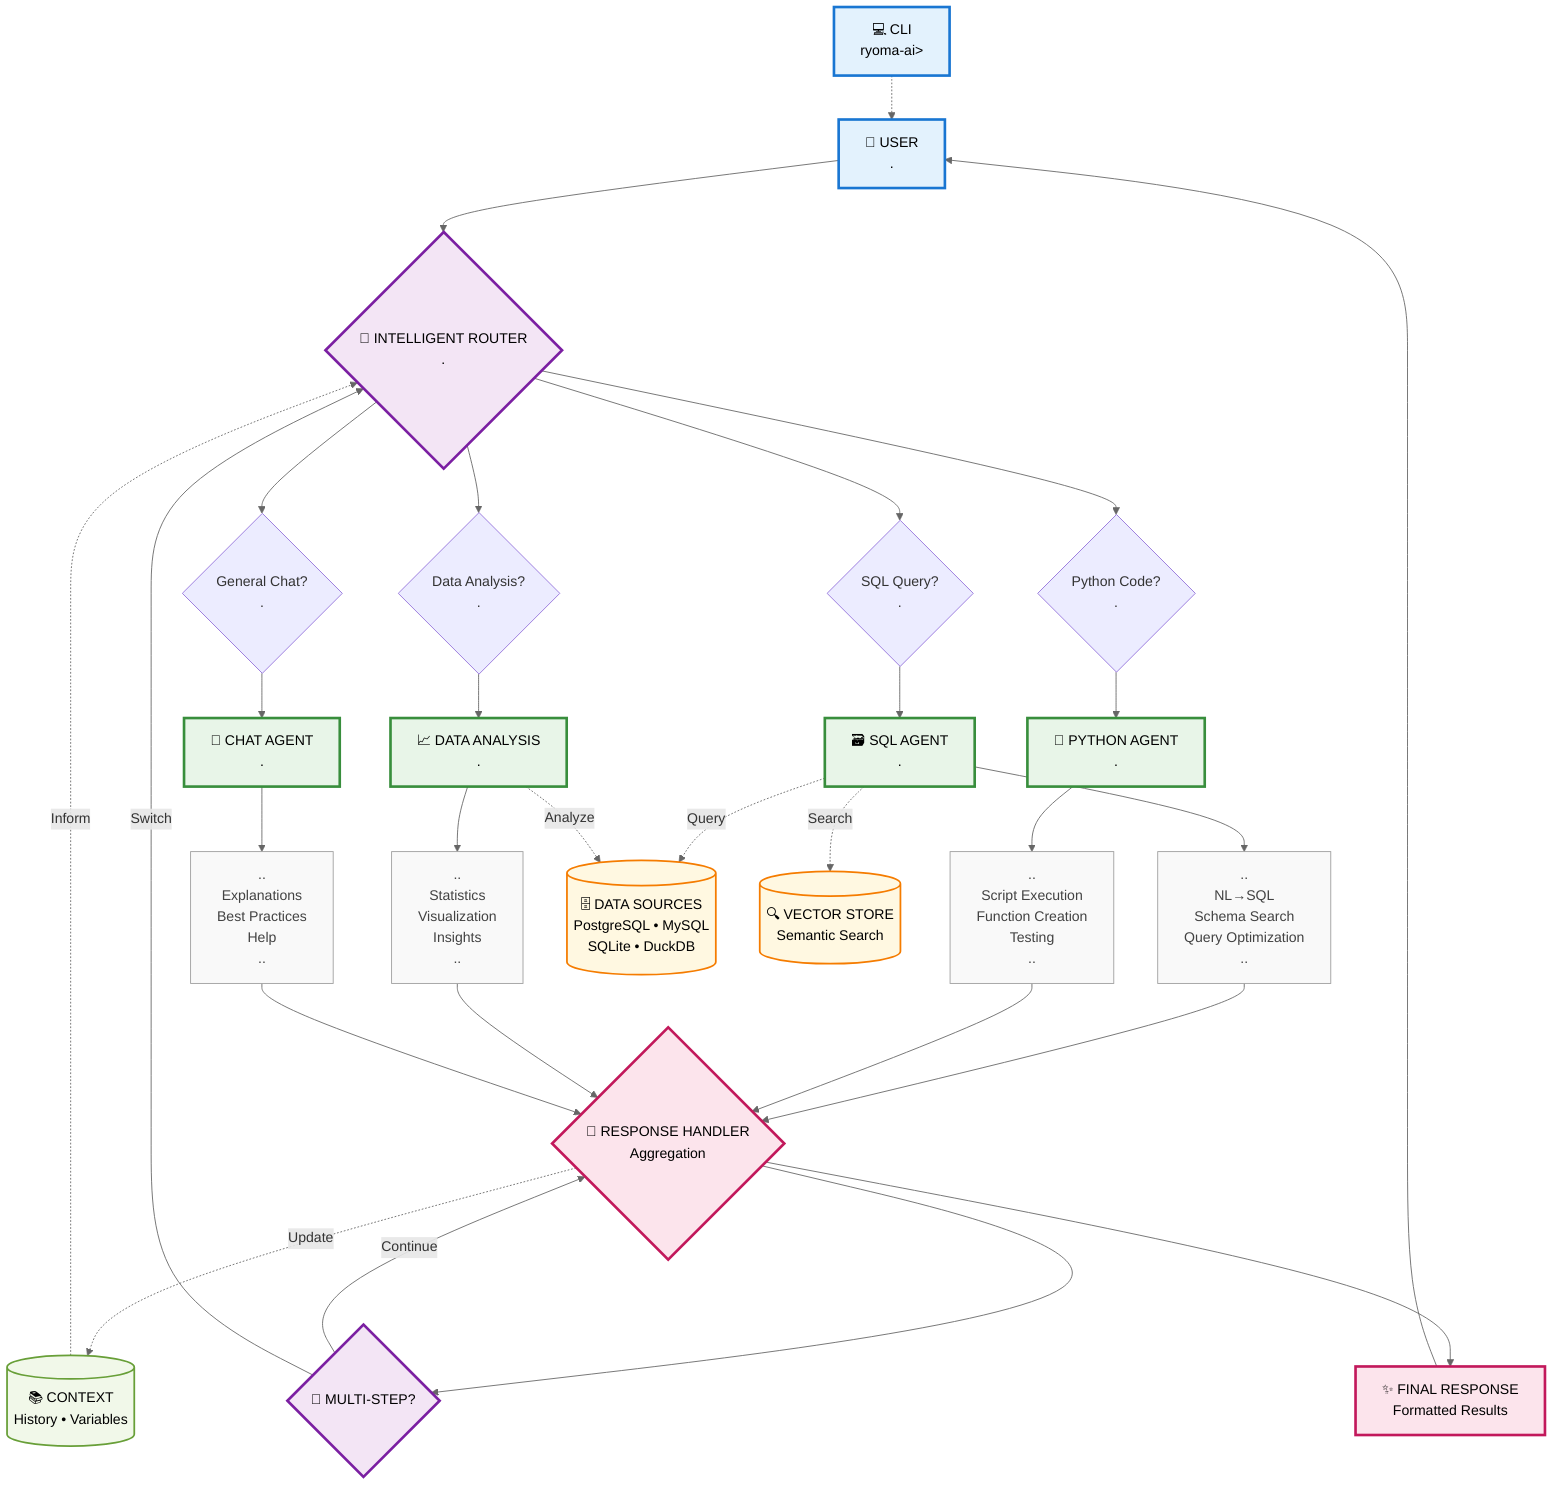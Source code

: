 flowchart TD
    %% === USER INPUT LAYER ===
    User["👤 USER<br/>."] --> Router{"🧠 INTELLIGENT ROUTER<br/>."}
    
    %% === ROUTING LOGIC ===
    Router --> SQL{"SQL Query?<br/>."}
    Router --> Python{"Python Code?<br/>."}
    Router --> Analysis{"Data Analysis?<br/>."}
    Router --> Chat{"General Chat?<br/>."}
    
    %% === SPECIALIZED AGENTS ===
    SQL --> SQLAgent["🗃️ SQL AGENT<br/>."]
    Python --> PythonAgent["🐍 PYTHON AGENT<br/>."]
    Analysis --> PandasAgent["📈 DATA ANALYSIS<br/>."]
    Chat --> ChatAgent["💬 CHAT AGENT<br/>."]
    
    %% === AGENT CAPABILITIES ===
    SQLAgent --> SQLCaps["..<br/>NL→SQL<br/>Schema Search<br/>Query Optimization<br/>.."]
    PythonAgent --> PyCaps["..<br/>Script Execution<br/>Function Creation<br/>Testing<br/>.."]
    PandasAgent --> AnalysisCaps["..<br/>Statistics<br/>Visualization<br/>Insights<br/>.."]
    ChatAgent --> ChatCaps["..<br/>Explanations<br/>Best Practices<br/>Help<br/>.."]
    
    %% === DATA LAYER ===
    DataSources[("🗄️ DATA SOURCES<br/>PostgreSQL • MySQL<br/>SQLite • DuckDB")]
    VectorStore[("🔍 VECTOR STORE<br/>Semantic Search")]
    
    SQLAgent -.->|Query| DataSources
    PandasAgent -.->|Analyze| DataSources
    SQLAgent -.->|Search| VectorStore
    
    %% === OUTPUT PROCESSING ===
    SQLCaps --> Response{"🔄 RESPONSE HANDLER<br/>Aggregation"}
    PyCaps --> Response
    AnalysisCaps --> Response
    ChatCaps --> Response
    
    %% === CONTEXT MANAGEMENT ===
    Context[("📚 CONTEXT<br/>History • Variables")]
    Response -.->|Update| Context
    Context -.->|Inform| Router
    
    %% === AGENT SWITCHING ===
    Response --> Switch{"🔀 MULTI-STEP?"}
    Switch -->|Continue| Response
    Switch -->|Switch| Router
    
    %% === FINAL OUTPUT ===
    Response --> Output["✨ FINAL RESPONSE<br/>Formatted Results"]
    Output --> User
    
    %% === CLI INTERFACE ===
    CLI["💻 CLI<br/>ryoma-ai>"] -.-> User
    
    %% === ENHANCED STYLING ===
    classDef userStyle fill:#e3f2fd,stroke:#1976d2,stroke-width:3px,color:#000
    classDef routerStyle fill:#f3e5f5,stroke:#7b1fa2,stroke-width:3px,color:#000
    classDef agentStyle fill:#e8f5e8,stroke:#388e3c,stroke-width:3px,color:#000
    classDef dataStyle fill:#fff8e1,stroke:#f57c00,stroke-width:2px,color:#000
    classDef outputStyle fill:#fce4ec,stroke:#c2185b,stroke-width:3px,color:#000
    classDef contextStyle fill:#f1f8e9,stroke:#689f38,stroke-width:2px,color:#000
    classDef capabilityStyle fill:#f9f9f9,stroke:#9e9e9e,stroke-width:1px,color:#424242
    
    %% === CLASS ASSIGNMENTS ===
    class User,CLI userStyle
    class Router,Switch routerStyle
    class SQLAgent,PythonAgent,PandasAgent,ChatAgent agentStyle
    class DataSources,VectorStore dataStyle
    class Response,Output outputStyle
    class Context contextStyle
    class SQLCaps,PyCaps,AnalysisCaps,ChatCaps capabilityStyle

%%{init: {
  "theme": "default",
  "themeVariables": {
    "primaryColor": "#e3f2fd",
    "primaryTextColor": "#000",
    "primaryBorderColor": "#1976d2",
    "lineColor": "#666",
    "secondaryColor": "#f3e5f5",
    "tertiaryColor": "#e8f5e8"
  },
  "fontFamily": "Arial, sans-serif",
  "fontSize": "12px"
}}%%